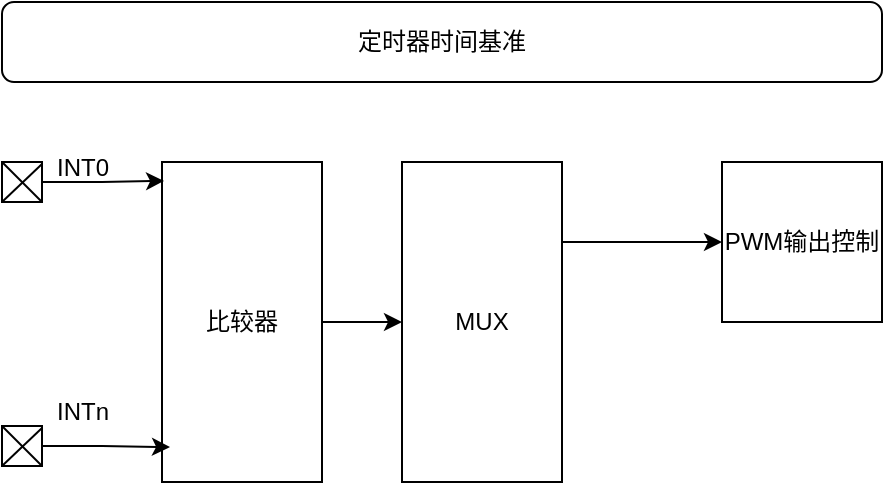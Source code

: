 <mxfile version="24.8.4">
  <diagram name="先基" id="mnNSn0RaNxDy2fJ7bNLJ">
    <mxGraphModel dx="954" dy="558" grid="1" gridSize="10" guides="1" tooltips="1" connect="1" arrows="1" fold="1" page="1" pageScale="1" pageWidth="827" pageHeight="1169" math="0" shadow="0">
      <root>
        <mxCell id="0" />
        <mxCell id="1" parent="0" />
        <mxCell id="EHMa-zahsm7bsBQwlzu8-1" value="定时器时间基准" style="rounded=1;whiteSpace=wrap;html=1;" vertex="1" parent="1">
          <mxGeometry x="80" y="120" width="440" height="40" as="geometry" />
        </mxCell>
        <mxCell id="EHMa-zahsm7bsBQwlzu8-20" style="edgeStyle=orthogonalEdgeStyle;rounded=0;orthogonalLoop=1;jettySize=auto;html=1;exitX=1;exitY=0.5;exitDx=0;exitDy=0;entryX=0;entryY=0.5;entryDx=0;entryDy=0;" edge="1" parent="1" source="EHMa-zahsm7bsBQwlzu8-2" target="EHMa-zahsm7bsBQwlzu8-17">
          <mxGeometry relative="1" as="geometry" />
        </mxCell>
        <mxCell id="EHMa-zahsm7bsBQwlzu8-2" value="比较器" style="rounded=0;whiteSpace=wrap;html=1;" vertex="1" parent="1">
          <mxGeometry x="160" y="200" width="80" height="160" as="geometry" />
        </mxCell>
        <mxCell id="EHMa-zahsm7bsBQwlzu8-7" value="" style="group" vertex="1" connectable="0" parent="1">
          <mxGeometry x="80" y="200" width="20" height="20" as="geometry" />
        </mxCell>
        <mxCell id="EHMa-zahsm7bsBQwlzu8-3" value="" style="rounded=0;whiteSpace=wrap;html=1;" vertex="1" parent="EHMa-zahsm7bsBQwlzu8-7">
          <mxGeometry width="20" height="20" as="geometry" />
        </mxCell>
        <mxCell id="EHMa-zahsm7bsBQwlzu8-5" value="" style="endArrow=none;html=1;rounded=0;" edge="1" parent="EHMa-zahsm7bsBQwlzu8-7">
          <mxGeometry width="50" height="50" relative="1" as="geometry">
            <mxPoint as="sourcePoint" />
            <mxPoint x="20" y="20" as="targetPoint" />
          </mxGeometry>
        </mxCell>
        <mxCell id="EHMa-zahsm7bsBQwlzu8-6" value="" style="endArrow=none;html=1;rounded=0;" edge="1" parent="EHMa-zahsm7bsBQwlzu8-7">
          <mxGeometry width="50" height="50" relative="1" as="geometry">
            <mxPoint y="20" as="sourcePoint" />
            <mxPoint x="20" y="1" as="targetPoint" />
          </mxGeometry>
        </mxCell>
        <mxCell id="EHMa-zahsm7bsBQwlzu8-9" style="edgeStyle=orthogonalEdgeStyle;rounded=0;orthogonalLoop=1;jettySize=auto;html=1;exitX=1;exitY=0.5;exitDx=0;exitDy=0;entryX=0.013;entryY=0.059;entryDx=0;entryDy=0;entryPerimeter=0;" edge="1" parent="1" source="EHMa-zahsm7bsBQwlzu8-3" target="EHMa-zahsm7bsBQwlzu8-2">
          <mxGeometry relative="1" as="geometry" />
        </mxCell>
        <mxCell id="EHMa-zahsm7bsBQwlzu8-10" value="INT0" style="text;html=1;align=center;verticalAlign=middle;resizable=0;points=[];autosize=1;strokeColor=none;fillColor=none;" vertex="1" parent="1">
          <mxGeometry x="95" y="188" width="50" height="30" as="geometry" />
        </mxCell>
        <mxCell id="EHMa-zahsm7bsBQwlzu8-11" value="" style="group" vertex="1" connectable="0" parent="1">
          <mxGeometry x="80" y="332" width="20" height="20" as="geometry" />
        </mxCell>
        <mxCell id="EHMa-zahsm7bsBQwlzu8-12" value="" style="rounded=0;whiteSpace=wrap;html=1;" vertex="1" parent="EHMa-zahsm7bsBQwlzu8-11">
          <mxGeometry width="20" height="20" as="geometry" />
        </mxCell>
        <mxCell id="EHMa-zahsm7bsBQwlzu8-13" value="" style="endArrow=none;html=1;rounded=0;" edge="1" parent="EHMa-zahsm7bsBQwlzu8-11">
          <mxGeometry width="50" height="50" relative="1" as="geometry">
            <mxPoint as="sourcePoint" />
            <mxPoint x="20" y="20" as="targetPoint" />
          </mxGeometry>
        </mxCell>
        <mxCell id="EHMa-zahsm7bsBQwlzu8-14" value="" style="endArrow=none;html=1;rounded=0;" edge="1" parent="EHMa-zahsm7bsBQwlzu8-11">
          <mxGeometry width="50" height="50" relative="1" as="geometry">
            <mxPoint y="20" as="sourcePoint" />
            <mxPoint x="20" y="1" as="targetPoint" />
          </mxGeometry>
        </mxCell>
        <mxCell id="EHMa-zahsm7bsBQwlzu8-15" value="INTn" style="text;html=1;align=center;verticalAlign=middle;resizable=0;points=[];autosize=1;strokeColor=none;fillColor=none;" vertex="1" parent="1">
          <mxGeometry x="95" y="310" width="50" height="30" as="geometry" />
        </mxCell>
        <mxCell id="EHMa-zahsm7bsBQwlzu8-16" style="edgeStyle=orthogonalEdgeStyle;rounded=0;orthogonalLoop=1;jettySize=auto;html=1;exitX=1;exitY=0.5;exitDx=0;exitDy=0;entryX=0.05;entryY=0.891;entryDx=0;entryDy=0;entryPerimeter=0;" edge="1" parent="1" source="EHMa-zahsm7bsBQwlzu8-12" target="EHMa-zahsm7bsBQwlzu8-2">
          <mxGeometry relative="1" as="geometry" />
        </mxCell>
        <mxCell id="EHMa-zahsm7bsBQwlzu8-19" style="edgeStyle=orthogonalEdgeStyle;rounded=0;orthogonalLoop=1;jettySize=auto;html=1;exitX=1;exitY=0.25;exitDx=0;exitDy=0;entryX=0;entryY=0.5;entryDx=0;entryDy=0;" edge="1" parent="1" source="EHMa-zahsm7bsBQwlzu8-17" target="EHMa-zahsm7bsBQwlzu8-18">
          <mxGeometry relative="1" as="geometry" />
        </mxCell>
        <mxCell id="EHMa-zahsm7bsBQwlzu8-17" value="MUX" style="rounded=0;whiteSpace=wrap;html=1;" vertex="1" parent="1">
          <mxGeometry x="280" y="200" width="80" height="160" as="geometry" />
        </mxCell>
        <mxCell id="EHMa-zahsm7bsBQwlzu8-18" value="PWM输出控制" style="rounded=0;whiteSpace=wrap;html=1;" vertex="1" parent="1">
          <mxGeometry x="440" y="200" width="80" height="80" as="geometry" />
        </mxCell>
      </root>
    </mxGraphModel>
  </diagram>
</mxfile>
